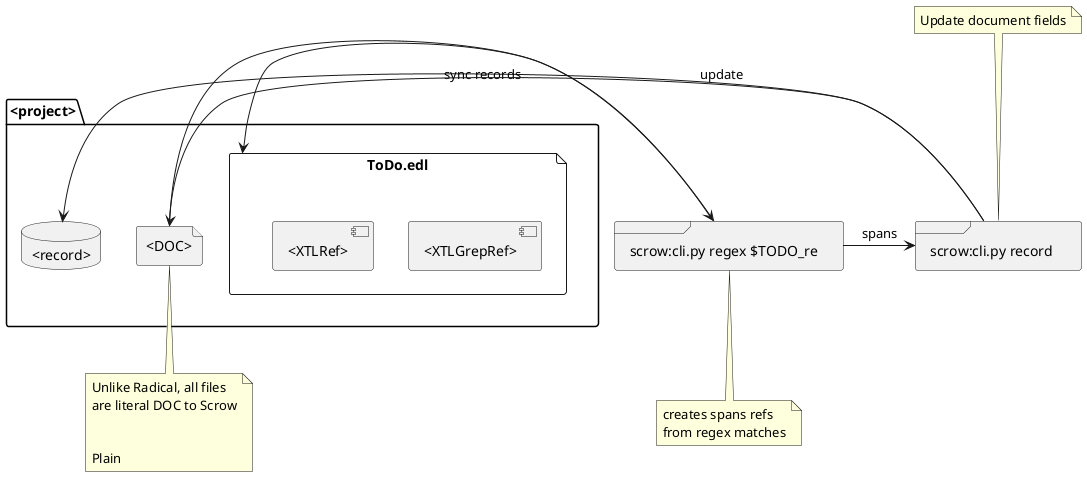 @startuml


frame "scrow:cli.py regex $TODO_re" as cli_rx {
}

frame "scrow:cli.py record " as cli_obj {
}

folder "<project>" {

  database "<record>" as objrec {
  }

  file "<DOC>" as DOC {
  }

  file "ToDo.edl" as ToDo_edl {
    
    component "<XTLGrepRef>" as xtlgrepref {
    }
    component "<XTLRef>" as xtlref {
    }
  }

}



DOC -> cli_rx
cli_rx -> ToDo_edl
note bottom of cli_rx {
  creates spans refs
  from regex matches
}


cli_rx -> cli_obj : spans
cli_obj -> objrec : sync records
cli_obj -> DOC : update
note top of cli_obj {
  Update document fields
}


note bottom of DOC
  Unlike Radical, all files
  are literal DOC to Scrow


  Plain 
end note


@enduml
